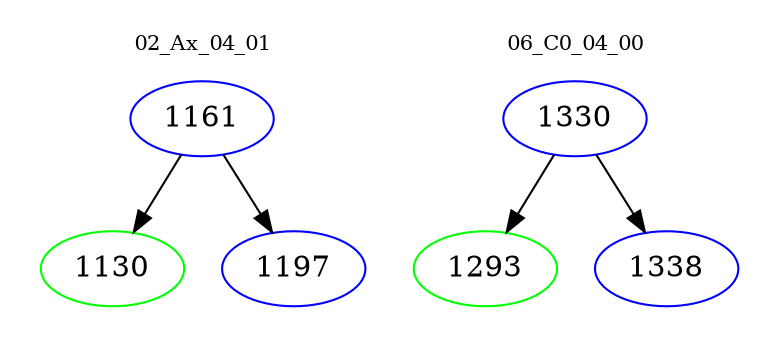 digraph{
subgraph cluster_0 {
color = white
label = "02_Ax_04_01";
fontsize=10;
T0_1161 [label="1161", color="blue"]
T0_1161 -> T0_1130 [color="black"]
T0_1130 [label="1130", color="green"]
T0_1161 -> T0_1197 [color="black"]
T0_1197 [label="1197", color="blue"]
}
subgraph cluster_1 {
color = white
label = "06_C0_04_00";
fontsize=10;
T1_1330 [label="1330", color="blue"]
T1_1330 -> T1_1293 [color="black"]
T1_1293 [label="1293", color="green"]
T1_1330 -> T1_1338 [color="black"]
T1_1338 [label="1338", color="blue"]
}
}
